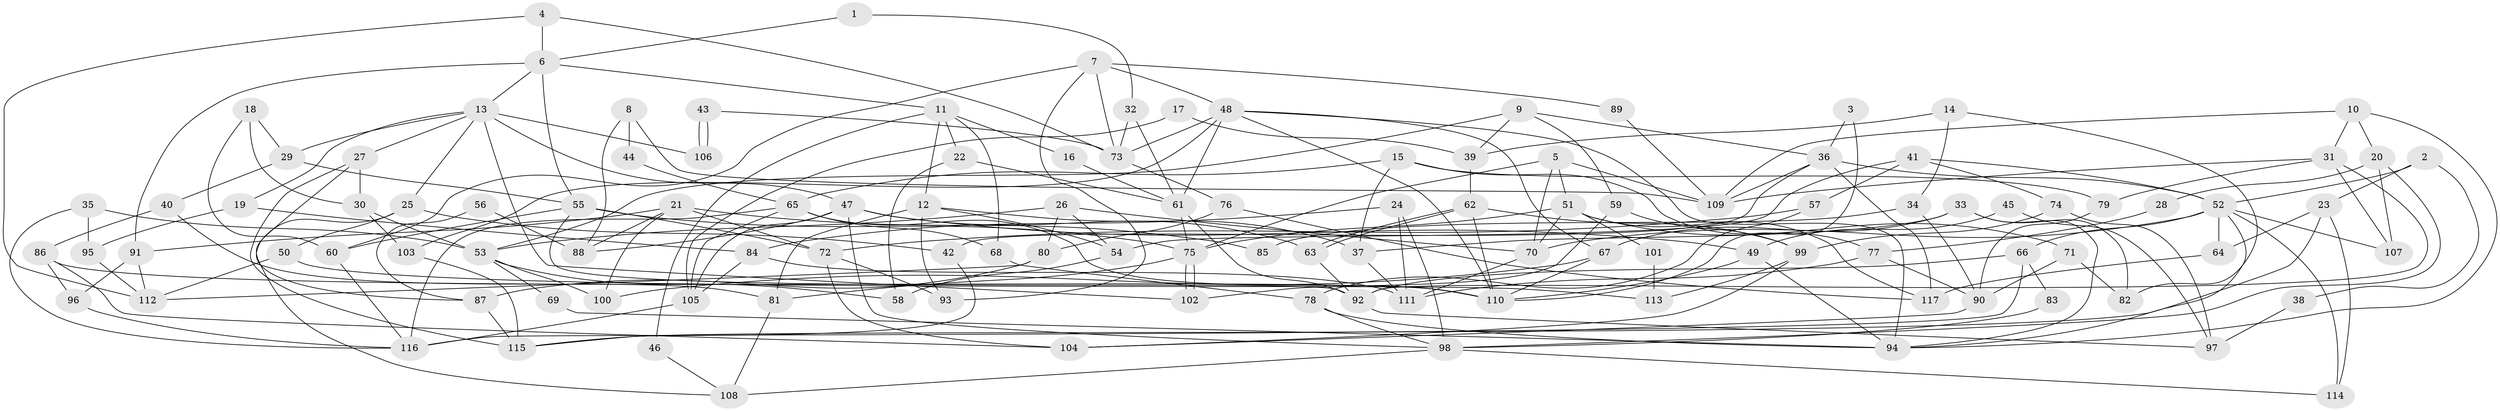 // Generated by graph-tools (version 1.1) at 2025/36/03/09/25 02:36:01]
// undirected, 117 vertices, 234 edges
graph export_dot {
graph [start="1"]
  node [color=gray90,style=filled];
  1;
  2;
  3;
  4;
  5;
  6;
  7;
  8;
  9;
  10;
  11;
  12;
  13;
  14;
  15;
  16;
  17;
  18;
  19;
  20;
  21;
  22;
  23;
  24;
  25;
  26;
  27;
  28;
  29;
  30;
  31;
  32;
  33;
  34;
  35;
  36;
  37;
  38;
  39;
  40;
  41;
  42;
  43;
  44;
  45;
  46;
  47;
  48;
  49;
  50;
  51;
  52;
  53;
  54;
  55;
  56;
  57;
  58;
  59;
  60;
  61;
  62;
  63;
  64;
  65;
  66;
  67;
  68;
  69;
  70;
  71;
  72;
  73;
  74;
  75;
  76;
  77;
  78;
  79;
  80;
  81;
  82;
  83;
  84;
  85;
  86;
  87;
  88;
  89;
  90;
  91;
  92;
  93;
  94;
  95;
  96;
  97;
  98;
  99;
  100;
  101;
  102;
  103;
  104;
  105;
  106;
  107;
  108;
  109;
  110;
  111;
  112;
  113;
  114;
  115;
  116;
  117;
  1 -- 6;
  1 -- 32;
  2 -- 23;
  2 -- 52;
  2 -- 38;
  3 -- 36;
  3 -- 110;
  4 -- 73;
  4 -- 6;
  4 -- 112;
  5 -- 70;
  5 -- 75;
  5 -- 51;
  5 -- 109;
  6 -- 11;
  6 -- 55;
  6 -- 13;
  6 -- 91;
  7 -- 93;
  7 -- 48;
  7 -- 60;
  7 -- 73;
  7 -- 89;
  8 -- 88;
  8 -- 109;
  8 -- 44;
  9 -- 36;
  9 -- 53;
  9 -- 39;
  9 -- 59;
  10 -- 94;
  10 -- 109;
  10 -- 20;
  10 -- 31;
  11 -- 12;
  11 -- 68;
  11 -- 16;
  11 -- 22;
  11 -- 46;
  12 -- 54;
  12 -- 37;
  12 -- 81;
  12 -- 93;
  13 -- 47;
  13 -- 19;
  13 -- 25;
  13 -- 27;
  13 -- 29;
  13 -- 102;
  13 -- 106;
  14 -- 39;
  14 -- 82;
  14 -- 34;
  15 -- 77;
  15 -- 65;
  15 -- 37;
  15 -- 79;
  16 -- 61;
  17 -- 105;
  17 -- 39;
  18 -- 60;
  18 -- 29;
  18 -- 30;
  19 -- 84;
  19 -- 95;
  20 -- 107;
  20 -- 28;
  20 -- 98;
  21 -- 72;
  21 -- 91;
  21 -- 85;
  21 -- 88;
  21 -- 100;
  22 -- 61;
  22 -- 58;
  23 -- 64;
  23 -- 114;
  23 -- 115;
  24 -- 84;
  24 -- 98;
  24 -- 111;
  25 -- 108;
  25 -- 42;
  25 -- 50;
  26 -- 80;
  26 -- 53;
  26 -- 54;
  26 -- 70;
  27 -- 115;
  27 -- 30;
  27 -- 87;
  28 -- 77;
  29 -- 55;
  29 -- 40;
  30 -- 53;
  30 -- 103;
  31 -- 109;
  31 -- 79;
  31 -- 92;
  31 -- 107;
  32 -- 73;
  32 -- 61;
  33 -- 94;
  33 -- 37;
  33 -- 67;
  33 -- 82;
  34 -- 90;
  34 -- 85;
  35 -- 95;
  35 -- 116;
  35 -- 53;
  36 -- 117;
  36 -- 42;
  36 -- 52;
  36 -- 109;
  37 -- 111;
  38 -- 97;
  39 -- 62;
  40 -- 81;
  40 -- 86;
  41 -- 52;
  41 -- 54;
  41 -- 57;
  41 -- 74;
  42 -- 115;
  43 -- 73;
  43 -- 106;
  43 -- 106;
  44 -- 65;
  45 -- 97;
  45 -- 49;
  46 -- 108;
  47 -- 105;
  47 -- 63;
  47 -- 49;
  47 -- 88;
  47 -- 98;
  48 -- 110;
  48 -- 67;
  48 -- 61;
  48 -- 73;
  48 -- 94;
  48 -- 103;
  49 -- 110;
  49 -- 94;
  50 -- 112;
  50 -- 113;
  51 -- 70;
  51 -- 71;
  51 -- 75;
  51 -- 101;
  51 -- 117;
  52 -- 94;
  52 -- 64;
  52 -- 66;
  52 -- 70;
  52 -- 107;
  52 -- 114;
  53 -- 58;
  53 -- 69;
  53 -- 100;
  54 -- 58;
  55 -- 75;
  55 -- 92;
  55 -- 60;
  55 -- 72;
  56 -- 88;
  56 -- 87;
  57 -- 78;
  57 -- 72;
  59 -- 102;
  59 -- 99;
  60 -- 116;
  61 -- 75;
  61 -- 92;
  62 -- 63;
  62 -- 63;
  62 -- 99;
  62 -- 110;
  63 -- 92;
  64 -- 117;
  65 -- 110;
  65 -- 116;
  65 -- 68;
  65 -- 105;
  66 -- 92;
  66 -- 83;
  66 -- 116;
  67 -- 100;
  67 -- 110;
  68 -- 78;
  69 -- 94;
  70 -- 111;
  71 -- 90;
  71 -- 82;
  72 -- 93;
  72 -- 104;
  73 -- 76;
  74 -- 99;
  74 -- 97;
  75 -- 102;
  75 -- 102;
  75 -- 81;
  76 -- 80;
  76 -- 117;
  77 -- 90;
  77 -- 111;
  78 -- 94;
  78 -- 98;
  79 -- 90;
  80 -- 87;
  80 -- 112;
  81 -- 108;
  83 -- 98;
  84 -- 111;
  84 -- 105;
  86 -- 110;
  86 -- 96;
  86 -- 104;
  87 -- 115;
  89 -- 109;
  90 -- 104;
  91 -- 96;
  91 -- 112;
  92 -- 97;
  95 -- 112;
  96 -- 116;
  98 -- 108;
  98 -- 114;
  99 -- 104;
  99 -- 113;
  101 -- 113;
  103 -- 115;
  105 -- 116;
}
